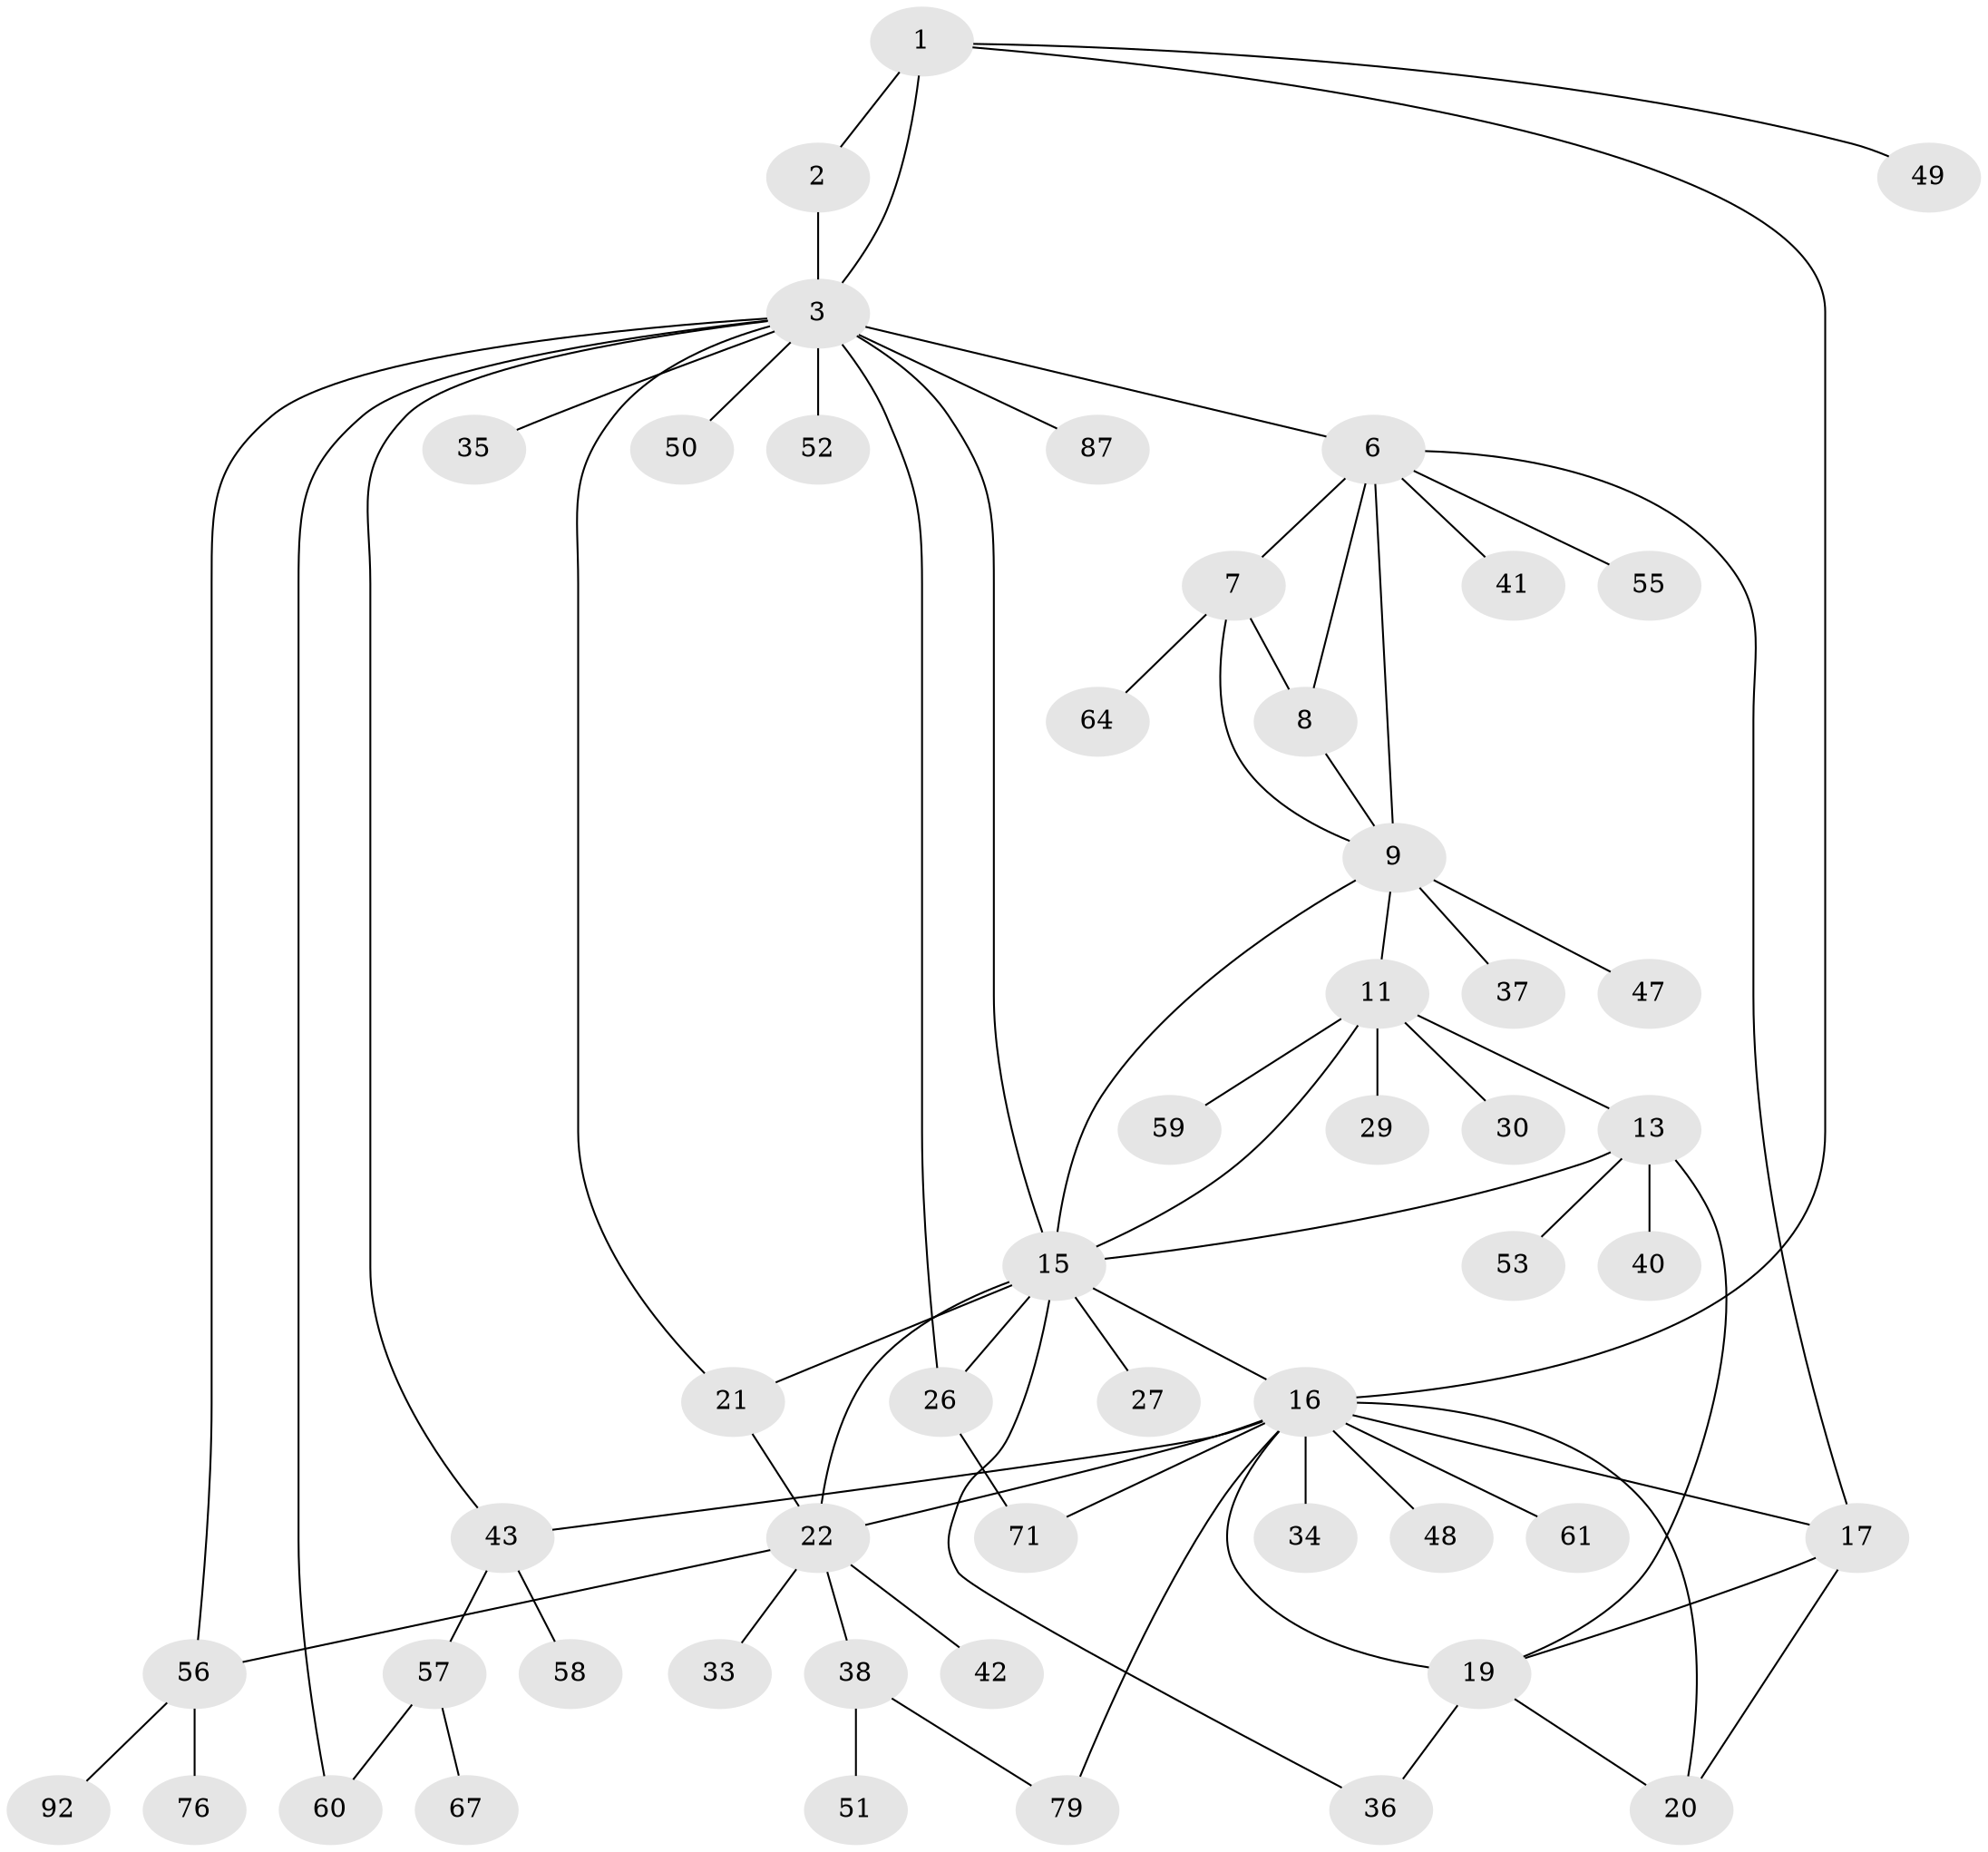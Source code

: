 // original degree distribution, {6: 0.038834951456310676, 4: 0.038834951456310676, 8: 0.04854368932038835, 9: 0.009708737864077669, 13: 0.009708737864077669, 5: 0.038834951456310676, 11: 0.019417475728155338, 7: 0.038834951456310676, 10: 0.019417475728155338, 3: 0.07766990291262135, 1: 0.5825242718446602, 2: 0.07766990291262135}
// Generated by graph-tools (version 1.1) at 2025/15/03/09/25 04:15:59]
// undirected, 51 vertices, 73 edges
graph export_dot {
graph [start="1"]
  node [color=gray90,style=filled];
  1;
  2;
  3 [super="+4+32+5"];
  6 [super="+28+10"];
  7;
  8;
  9;
  11 [super="+12"];
  13 [super="+14+82"];
  15 [super="+44+74+24"];
  16 [super="+45+18+39"];
  17;
  19;
  20 [super="+90"];
  21 [super="+66"];
  22 [super="+31+23+46"];
  26;
  27 [super="+94+97"];
  29 [super="+63+86"];
  30 [super="+54"];
  33;
  34;
  35;
  36;
  37;
  38;
  40;
  41;
  42;
  43 [super="+100"];
  47;
  48;
  49;
  50 [super="+77"];
  51;
  52;
  53;
  55;
  56;
  57;
  58 [super="+68+98"];
  59 [super="+84+78"];
  60 [super="+102"];
  61;
  64;
  67;
  71;
  76;
  79;
  87;
  92;
  1 -- 2;
  1 -- 3 [weight=3];
  1 -- 49;
  1 -- 16;
  2 -- 3 [weight=3];
  3 -- 21;
  3 -- 35;
  3 -- 50;
  3 -- 52;
  3 -- 6;
  3 -- 60;
  3 -- 87;
  3 -- 56;
  3 -- 26;
  3 -- 43;
  3 -- 15;
  6 -- 7 [weight=2];
  6 -- 8 [weight=2];
  6 -- 9 [weight=2];
  6 -- 17;
  6 -- 55;
  6 -- 41;
  7 -- 8;
  7 -- 9;
  7 -- 64;
  8 -- 9;
  9 -- 11;
  9 -- 37;
  9 -- 47;
  9 -- 15;
  11 -- 13 [weight=4];
  11 -- 15 [weight=2];
  11 -- 29;
  11 -- 59;
  11 -- 30;
  13 -- 15 [weight=2];
  13 -- 19;
  13 -- 53;
  13 -- 40;
  15 -- 26;
  15 -- 36;
  15 -- 16;
  15 -- 21;
  15 -- 22 [weight=3];
  15 -- 27;
  16 -- 17 [weight=2];
  16 -- 19 [weight=2];
  16 -- 20 [weight=2];
  16 -- 43;
  16 -- 61;
  16 -- 34;
  16 -- 71;
  16 -- 79;
  16 -- 48;
  16 -- 22;
  17 -- 19;
  17 -- 20;
  19 -- 20;
  19 -- 36;
  21 -- 22 [weight=3];
  22 -- 42;
  22 -- 33;
  22 -- 38;
  22 -- 56;
  26 -- 71;
  38 -- 51;
  38 -- 79;
  43 -- 57;
  43 -- 58;
  56 -- 76;
  56 -- 92;
  57 -- 60;
  57 -- 67;
}
